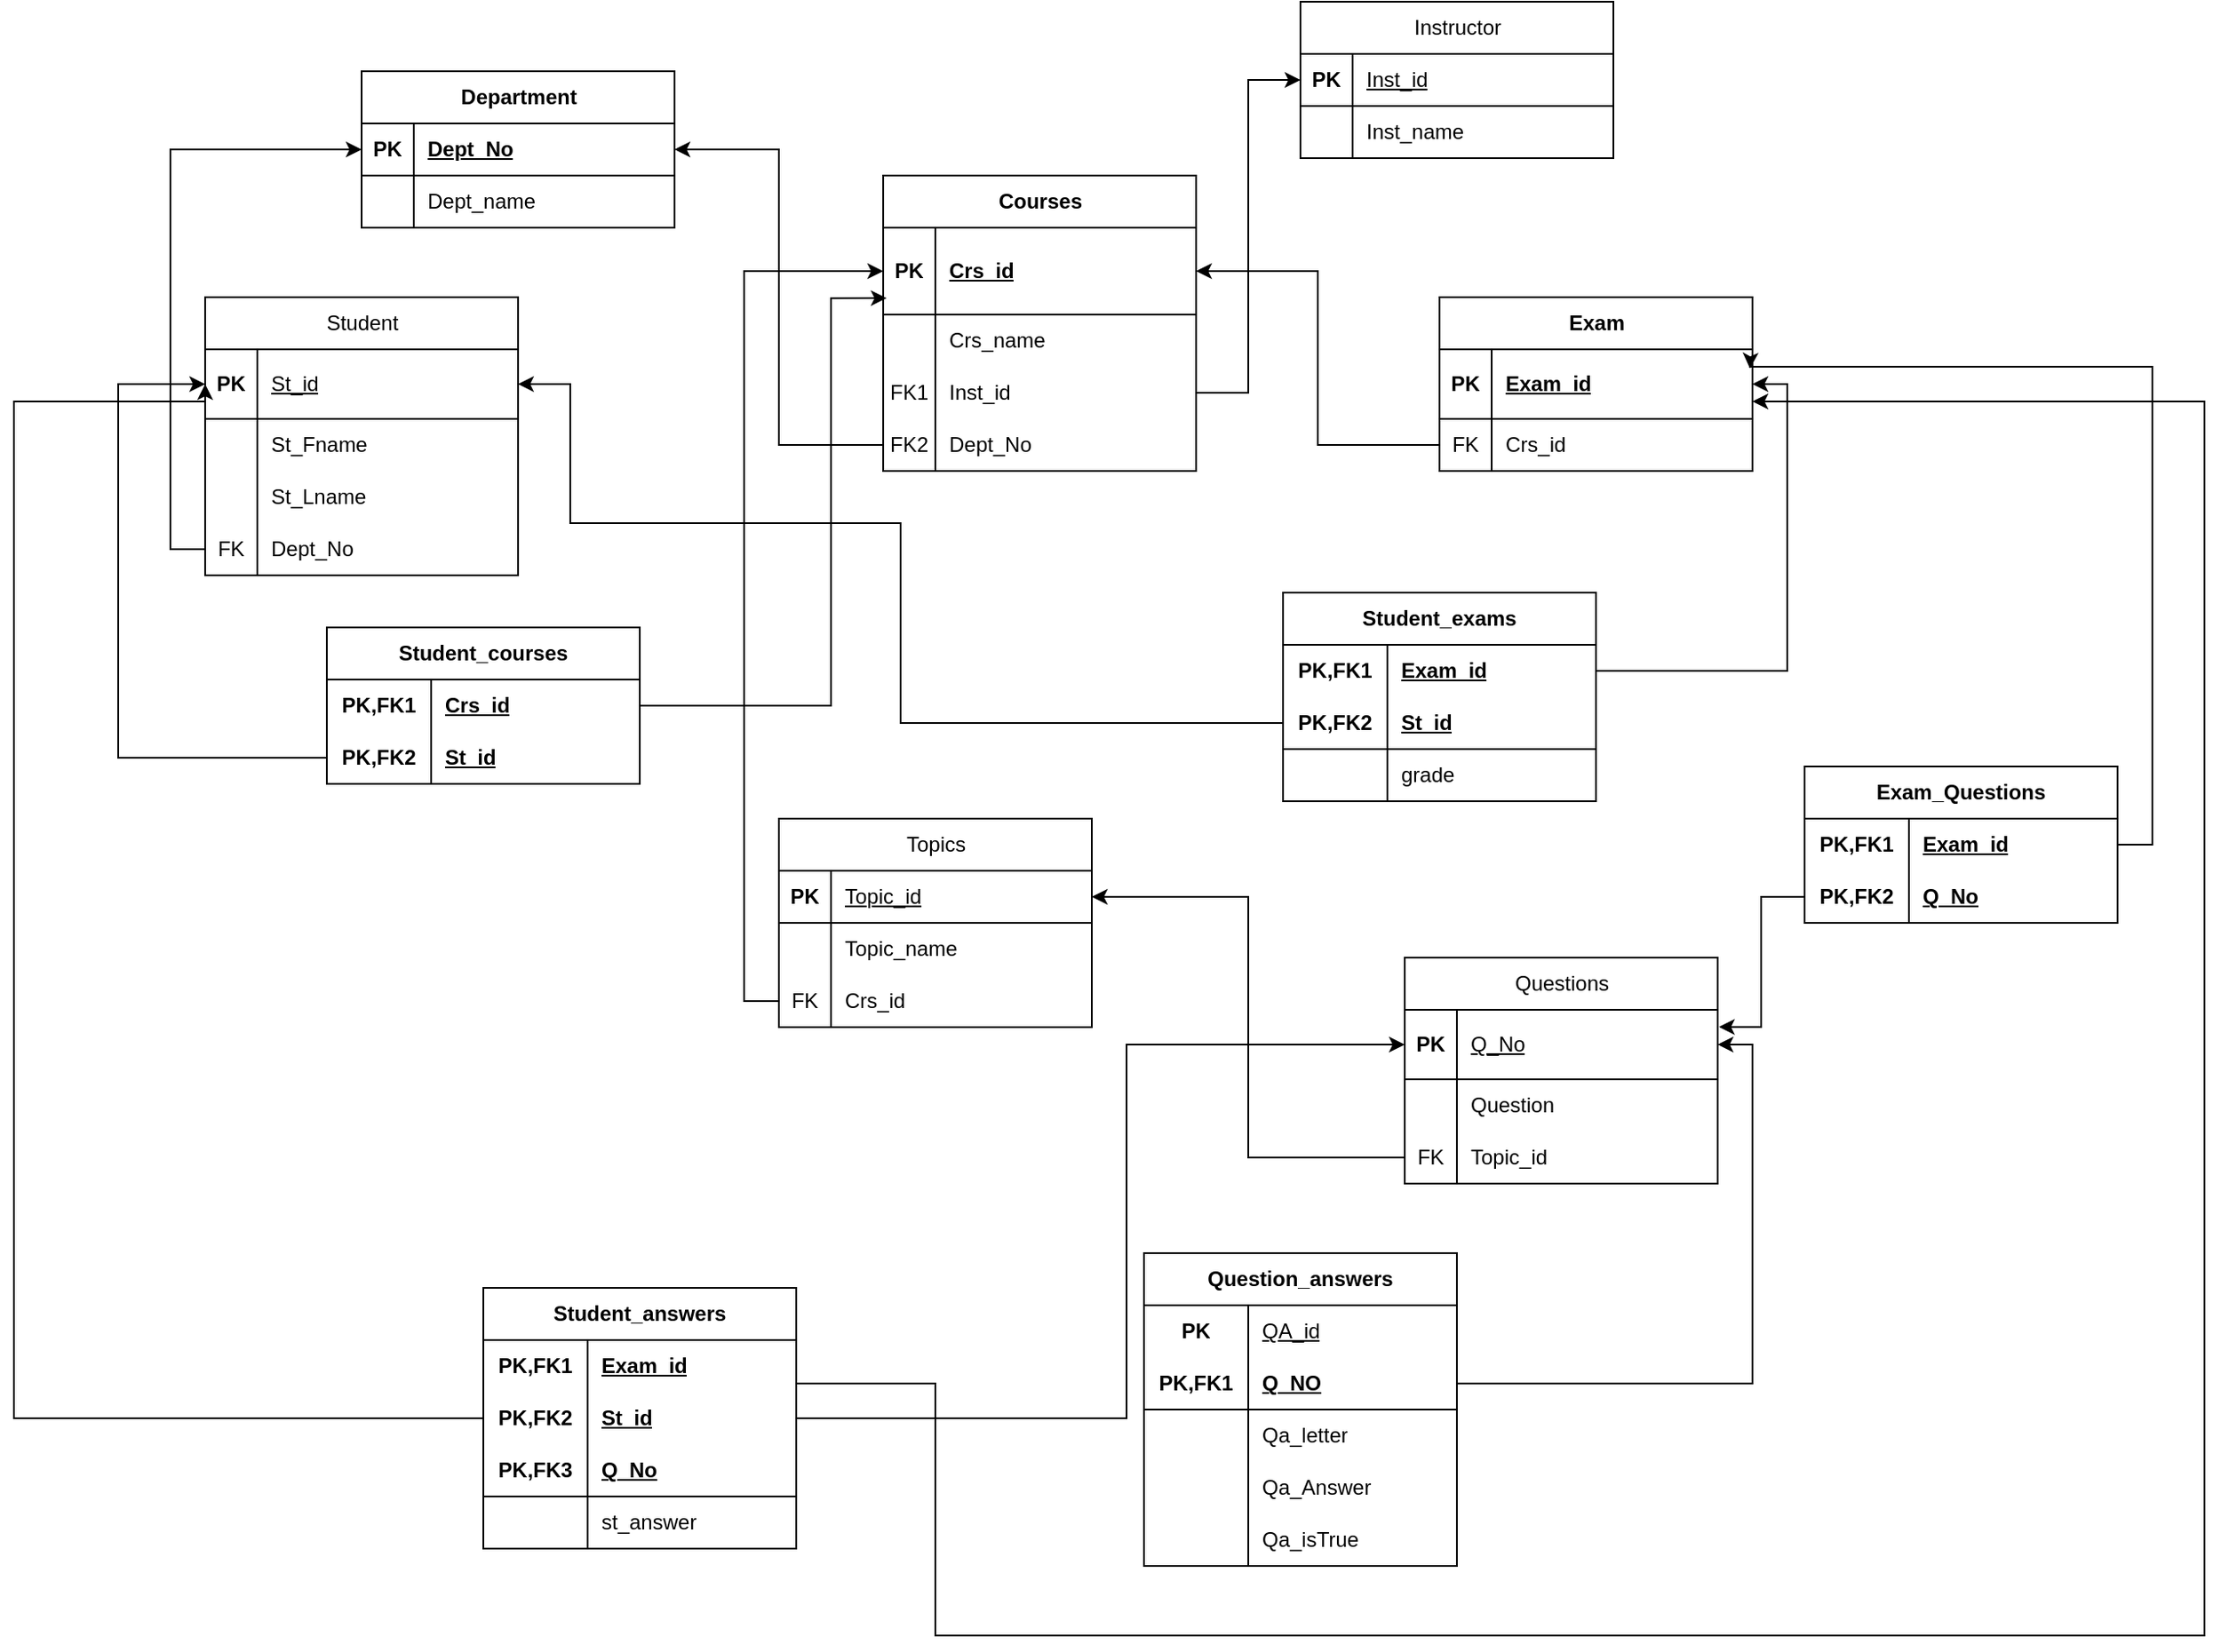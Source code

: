 <mxfile version="24.5.5" type="github">
  <diagram id="R2lEEEUBdFMjLlhIrx00" name="Page-1">
    <mxGraphModel dx="2240" dy="868" grid="1" gridSize="10" guides="1" tooltips="1" connect="1" arrows="1" fold="1" page="1" pageScale="1" pageWidth="850" pageHeight="1100" math="0" shadow="0" extFonts="Permanent Marker^https://fonts.googleapis.com/css?family=Permanent+Marker">
      <root>
        <mxCell id="0" />
        <mxCell id="1" parent="0" />
        <mxCell id="dErdmNr1qVto9UR7tT9c-14" value="&lt;span style=&quot;text-wrap: wrap;&quot;&gt;Courses&lt;/span&gt;" style="shape=table;startSize=30;container=1;collapsible=1;childLayout=tableLayout;fixedRows=1;rowLines=0;fontStyle=1;align=center;resizeLast=1;html=1;" parent="1" vertex="1">
          <mxGeometry x="320" y="100" width="180" height="170" as="geometry" />
        </mxCell>
        <mxCell id="dErdmNr1qVto9UR7tT9c-15" value="" style="shape=tableRow;horizontal=0;startSize=0;swimlaneHead=0;swimlaneBody=0;fillColor=none;collapsible=0;dropTarget=0;points=[[0,0.5],[1,0.5]];portConstraint=eastwest;top=0;left=0;right=0;bottom=1;" parent="dErdmNr1qVto9UR7tT9c-14" vertex="1">
          <mxGeometry y="30" width="180" height="50" as="geometry" />
        </mxCell>
        <mxCell id="dErdmNr1qVto9UR7tT9c-16" value="PK" style="shape=partialRectangle;connectable=0;fillColor=none;top=0;left=0;bottom=0;right=0;fontStyle=1;overflow=hidden;whiteSpace=wrap;html=1;" parent="dErdmNr1qVto9UR7tT9c-15" vertex="1">
          <mxGeometry width="30" height="50" as="geometry">
            <mxRectangle width="30" height="50" as="alternateBounds" />
          </mxGeometry>
        </mxCell>
        <mxCell id="dErdmNr1qVto9UR7tT9c-17" value="Crs_id" style="shape=partialRectangle;connectable=0;fillColor=none;top=0;left=0;bottom=0;right=0;align=left;spacingLeft=6;fontStyle=5;overflow=hidden;whiteSpace=wrap;html=1;" parent="dErdmNr1qVto9UR7tT9c-15" vertex="1">
          <mxGeometry x="30" width="150" height="50" as="geometry">
            <mxRectangle width="150" height="50" as="alternateBounds" />
          </mxGeometry>
        </mxCell>
        <mxCell id="dErdmNr1qVto9UR7tT9c-18" value="" style="shape=tableRow;horizontal=0;startSize=0;swimlaneHead=0;swimlaneBody=0;fillColor=none;collapsible=0;dropTarget=0;points=[[0,0.5],[1,0.5]];portConstraint=eastwest;top=0;left=0;right=0;bottom=0;" parent="dErdmNr1qVto9UR7tT9c-14" vertex="1">
          <mxGeometry y="80" width="180" height="30" as="geometry" />
        </mxCell>
        <mxCell id="dErdmNr1qVto9UR7tT9c-19" value="" style="shape=partialRectangle;connectable=0;fillColor=none;top=0;left=0;bottom=0;right=0;editable=1;overflow=hidden;whiteSpace=wrap;html=1;" parent="dErdmNr1qVto9UR7tT9c-18" vertex="1">
          <mxGeometry width="30" height="30" as="geometry">
            <mxRectangle width="30" height="30" as="alternateBounds" />
          </mxGeometry>
        </mxCell>
        <mxCell id="dErdmNr1qVto9UR7tT9c-20" value="Crs_name" style="shape=partialRectangle;connectable=0;fillColor=none;top=0;left=0;bottom=0;right=0;align=left;spacingLeft=6;overflow=hidden;whiteSpace=wrap;html=1;" parent="dErdmNr1qVto9UR7tT9c-18" vertex="1">
          <mxGeometry x="30" width="150" height="30" as="geometry">
            <mxRectangle width="150" height="30" as="alternateBounds" />
          </mxGeometry>
        </mxCell>
        <mxCell id="4pC2kZQuK_LHhJ-WgvH2-62" value="" style="shape=tableRow;horizontal=0;startSize=0;swimlaneHead=0;swimlaneBody=0;fillColor=none;collapsible=0;dropTarget=0;points=[[0,0.5],[1,0.5]];portConstraint=eastwest;top=0;left=0;right=0;bottom=0;" vertex="1" parent="dErdmNr1qVto9UR7tT9c-14">
          <mxGeometry y="110" width="180" height="30" as="geometry" />
        </mxCell>
        <mxCell id="4pC2kZQuK_LHhJ-WgvH2-63" value="FK1" style="shape=partialRectangle;connectable=0;fillColor=none;top=0;left=0;bottom=0;right=0;fontStyle=0;overflow=hidden;whiteSpace=wrap;html=1;" vertex="1" parent="4pC2kZQuK_LHhJ-WgvH2-62">
          <mxGeometry width="30" height="30" as="geometry">
            <mxRectangle width="30" height="30" as="alternateBounds" />
          </mxGeometry>
        </mxCell>
        <mxCell id="4pC2kZQuK_LHhJ-WgvH2-64" value="Inst_id" style="shape=partialRectangle;connectable=0;fillColor=none;top=0;left=0;bottom=0;right=0;align=left;spacingLeft=6;fontStyle=0;overflow=hidden;whiteSpace=wrap;html=1;" vertex="1" parent="4pC2kZQuK_LHhJ-WgvH2-62">
          <mxGeometry x="30" width="150" height="30" as="geometry">
            <mxRectangle width="150" height="30" as="alternateBounds" />
          </mxGeometry>
        </mxCell>
        <mxCell id="4pC2kZQuK_LHhJ-WgvH2-2" value="" style="shape=tableRow;horizontal=0;startSize=0;swimlaneHead=0;swimlaneBody=0;fillColor=none;collapsible=0;dropTarget=0;points=[[0,0.5],[1,0.5]];portConstraint=eastwest;top=0;left=0;right=0;bottom=0;" vertex="1" parent="dErdmNr1qVto9UR7tT9c-14">
          <mxGeometry y="140" width="180" height="30" as="geometry" />
        </mxCell>
        <mxCell id="4pC2kZQuK_LHhJ-WgvH2-3" value="FK2" style="shape=partialRectangle;connectable=0;fillColor=none;top=0;left=0;bottom=0;right=0;fontStyle=0;overflow=hidden;whiteSpace=wrap;html=1;" vertex="1" parent="4pC2kZQuK_LHhJ-WgvH2-2">
          <mxGeometry width="30" height="30" as="geometry">
            <mxRectangle width="30" height="30" as="alternateBounds" />
          </mxGeometry>
        </mxCell>
        <mxCell id="4pC2kZQuK_LHhJ-WgvH2-4" value="Dept_No" style="shape=partialRectangle;connectable=0;fillColor=none;top=0;left=0;bottom=0;right=0;align=left;spacingLeft=6;fontStyle=0;overflow=hidden;whiteSpace=wrap;html=1;" vertex="1" parent="4pC2kZQuK_LHhJ-WgvH2-2">
          <mxGeometry x="30" width="150" height="30" as="geometry">
            <mxRectangle width="150" height="30" as="alternateBounds" />
          </mxGeometry>
        </mxCell>
        <mxCell id="dErdmNr1qVto9UR7tT9c-27" value="Department" style="shape=table;startSize=30;container=1;collapsible=1;childLayout=tableLayout;fixedRows=1;rowLines=0;fontStyle=1;align=center;resizeLast=1;html=1;" parent="1" vertex="1">
          <mxGeometry x="20" y="40" width="180" height="90" as="geometry" />
        </mxCell>
        <mxCell id="dErdmNr1qVto9UR7tT9c-28" value="" style="shape=tableRow;horizontal=0;startSize=0;swimlaneHead=0;swimlaneBody=0;fillColor=none;collapsible=0;dropTarget=0;points=[[0,0.5],[1,0.5]];portConstraint=eastwest;top=0;left=0;right=0;bottom=1;" parent="dErdmNr1qVto9UR7tT9c-27" vertex="1">
          <mxGeometry y="30" width="180" height="30" as="geometry" />
        </mxCell>
        <mxCell id="dErdmNr1qVto9UR7tT9c-29" value="PK" style="shape=partialRectangle;connectable=0;fillColor=none;top=0;left=0;bottom=0;right=0;fontStyle=1;overflow=hidden;whiteSpace=wrap;html=1;" parent="dErdmNr1qVto9UR7tT9c-28" vertex="1">
          <mxGeometry width="30" height="30" as="geometry">
            <mxRectangle width="30" height="30" as="alternateBounds" />
          </mxGeometry>
        </mxCell>
        <mxCell id="dErdmNr1qVto9UR7tT9c-30" value="Dept_No" style="shape=partialRectangle;connectable=0;fillColor=none;top=0;left=0;bottom=0;right=0;align=left;spacingLeft=6;fontStyle=5;overflow=hidden;whiteSpace=wrap;html=1;" parent="dErdmNr1qVto9UR7tT9c-28" vertex="1">
          <mxGeometry x="30" width="150" height="30" as="geometry">
            <mxRectangle width="150" height="30" as="alternateBounds" />
          </mxGeometry>
        </mxCell>
        <mxCell id="dErdmNr1qVto9UR7tT9c-31" value="" style="shape=tableRow;horizontal=0;startSize=0;swimlaneHead=0;swimlaneBody=0;fillColor=none;collapsible=0;dropTarget=0;points=[[0,0.5],[1,0.5]];portConstraint=eastwest;top=0;left=0;right=0;bottom=0;" parent="dErdmNr1qVto9UR7tT9c-27" vertex="1">
          <mxGeometry y="60" width="180" height="30" as="geometry" />
        </mxCell>
        <mxCell id="dErdmNr1qVto9UR7tT9c-32" value="" style="shape=partialRectangle;connectable=0;fillColor=none;top=0;left=0;bottom=0;right=0;editable=1;overflow=hidden;whiteSpace=wrap;html=1;" parent="dErdmNr1qVto9UR7tT9c-31" vertex="1">
          <mxGeometry width="30" height="30" as="geometry">
            <mxRectangle width="30" height="30" as="alternateBounds" />
          </mxGeometry>
        </mxCell>
        <mxCell id="dErdmNr1qVto9UR7tT9c-33" value="Dept_name" style="shape=partialRectangle;connectable=0;fillColor=none;top=0;left=0;bottom=0;right=0;align=left;spacingLeft=6;overflow=hidden;whiteSpace=wrap;html=1;" parent="dErdmNr1qVto9UR7tT9c-31" vertex="1">
          <mxGeometry x="30" width="150" height="30" as="geometry">
            <mxRectangle width="150" height="30" as="alternateBounds" />
          </mxGeometry>
        </mxCell>
        <mxCell id="dErdmNr1qVto9UR7tT9c-40" value="&lt;span style=&quot;font-weight: 400; text-wrap: wrap;&quot;&gt;Instructor&lt;/span&gt;" style="shape=table;startSize=30;container=1;collapsible=1;childLayout=tableLayout;fixedRows=1;rowLines=0;fontStyle=1;align=center;resizeLast=1;html=1;" parent="1" vertex="1">
          <mxGeometry x="560" width="180" height="90" as="geometry" />
        </mxCell>
        <mxCell id="dErdmNr1qVto9UR7tT9c-41" value="" style="shape=tableRow;horizontal=0;startSize=0;swimlaneHead=0;swimlaneBody=0;fillColor=none;collapsible=0;dropTarget=0;points=[[0,0.5],[1,0.5]];portConstraint=eastwest;top=0;left=0;right=0;bottom=1;" parent="dErdmNr1qVto9UR7tT9c-40" vertex="1">
          <mxGeometry y="30" width="180" height="30" as="geometry" />
        </mxCell>
        <mxCell id="dErdmNr1qVto9UR7tT9c-42" value="PK" style="shape=partialRectangle;connectable=0;fillColor=none;top=0;left=0;bottom=0;right=0;fontStyle=1;overflow=hidden;whiteSpace=wrap;html=1;" parent="dErdmNr1qVto9UR7tT9c-41" vertex="1">
          <mxGeometry width="30" height="30" as="geometry">
            <mxRectangle width="30" height="30" as="alternateBounds" />
          </mxGeometry>
        </mxCell>
        <mxCell id="dErdmNr1qVto9UR7tT9c-43" value="&lt;span style=&quot;font-weight: 400; text-align: center;&quot;&gt;Inst_id&lt;/span&gt;" style="shape=partialRectangle;connectable=0;fillColor=none;top=0;left=0;bottom=0;right=0;align=left;spacingLeft=6;fontStyle=5;overflow=hidden;whiteSpace=wrap;html=1;" parent="dErdmNr1qVto9UR7tT9c-41" vertex="1">
          <mxGeometry x="30" width="150" height="30" as="geometry">
            <mxRectangle width="150" height="30" as="alternateBounds" />
          </mxGeometry>
        </mxCell>
        <mxCell id="dErdmNr1qVto9UR7tT9c-44" value="" style="shape=tableRow;horizontal=0;startSize=0;swimlaneHead=0;swimlaneBody=0;fillColor=none;collapsible=0;dropTarget=0;points=[[0,0.5],[1,0.5]];portConstraint=eastwest;top=0;left=0;right=0;bottom=0;" parent="dErdmNr1qVto9UR7tT9c-40" vertex="1">
          <mxGeometry y="60" width="180" height="30" as="geometry" />
        </mxCell>
        <mxCell id="dErdmNr1qVto9UR7tT9c-45" value="" style="shape=partialRectangle;connectable=0;fillColor=none;top=0;left=0;bottom=0;right=0;editable=1;overflow=hidden;whiteSpace=wrap;html=1;" parent="dErdmNr1qVto9UR7tT9c-44" vertex="1">
          <mxGeometry width="30" height="30" as="geometry">
            <mxRectangle width="30" height="30" as="alternateBounds" />
          </mxGeometry>
        </mxCell>
        <mxCell id="dErdmNr1qVto9UR7tT9c-46" value="&lt;span style=&quot;text-align: center;&quot;&gt;Inst_name&lt;/span&gt;" style="shape=partialRectangle;connectable=0;fillColor=none;top=0;left=0;bottom=0;right=0;align=left;spacingLeft=6;overflow=hidden;whiteSpace=wrap;html=1;" parent="dErdmNr1qVto9UR7tT9c-44" vertex="1">
          <mxGeometry x="30" width="150" height="30" as="geometry">
            <mxRectangle width="150" height="30" as="alternateBounds" />
          </mxGeometry>
        </mxCell>
        <mxCell id="dErdmNr1qVto9UR7tT9c-66" value="&lt;span style=&quot;font-weight: 400; text-wrap: wrap;&quot;&gt;Student&lt;/span&gt;" style="shape=table;startSize=30;container=1;collapsible=1;childLayout=tableLayout;fixedRows=1;rowLines=0;fontStyle=1;align=center;resizeLast=1;html=1;" parent="1" vertex="1">
          <mxGeometry x="-70" y="170" width="180" height="160" as="geometry" />
        </mxCell>
        <mxCell id="dErdmNr1qVto9UR7tT9c-67" value="" style="shape=tableRow;horizontal=0;startSize=0;swimlaneHead=0;swimlaneBody=0;fillColor=none;collapsible=0;dropTarget=0;points=[[0,0.5],[1,0.5]];portConstraint=eastwest;top=0;left=0;right=0;bottom=1;" parent="dErdmNr1qVto9UR7tT9c-66" vertex="1">
          <mxGeometry y="30" width="180" height="40" as="geometry" />
        </mxCell>
        <mxCell id="dErdmNr1qVto9UR7tT9c-68" value="PK" style="shape=partialRectangle;connectable=0;fillColor=none;top=0;left=0;bottom=0;right=0;fontStyle=1;overflow=hidden;whiteSpace=wrap;html=1;" parent="dErdmNr1qVto9UR7tT9c-67" vertex="1">
          <mxGeometry width="30" height="40" as="geometry">
            <mxRectangle width="30" height="40" as="alternateBounds" />
          </mxGeometry>
        </mxCell>
        <mxCell id="dErdmNr1qVto9UR7tT9c-69" value="&lt;span style=&quot;font-weight: 400; text-align: center;&quot;&gt;St_id&lt;/span&gt;" style="shape=partialRectangle;connectable=0;fillColor=none;top=0;left=0;bottom=0;right=0;align=left;spacingLeft=6;fontStyle=5;overflow=hidden;whiteSpace=wrap;html=1;" parent="dErdmNr1qVto9UR7tT9c-67" vertex="1">
          <mxGeometry x="30" width="150" height="40" as="geometry">
            <mxRectangle width="150" height="40" as="alternateBounds" />
          </mxGeometry>
        </mxCell>
        <mxCell id="dErdmNr1qVto9UR7tT9c-70" value="" style="shape=tableRow;horizontal=0;startSize=0;swimlaneHead=0;swimlaneBody=0;fillColor=none;collapsible=0;dropTarget=0;points=[[0,0.5],[1,0.5]];portConstraint=eastwest;top=0;left=0;right=0;bottom=0;" parent="dErdmNr1qVto9UR7tT9c-66" vertex="1">
          <mxGeometry y="70" width="180" height="30" as="geometry" />
        </mxCell>
        <mxCell id="dErdmNr1qVto9UR7tT9c-71" value="" style="shape=partialRectangle;connectable=0;fillColor=none;top=0;left=0;bottom=0;right=0;editable=1;overflow=hidden;whiteSpace=wrap;html=1;" parent="dErdmNr1qVto9UR7tT9c-70" vertex="1">
          <mxGeometry width="30" height="30" as="geometry">
            <mxRectangle width="30" height="30" as="alternateBounds" />
          </mxGeometry>
        </mxCell>
        <mxCell id="dErdmNr1qVto9UR7tT9c-72" value="&lt;span style=&quot;text-align: center;&quot;&gt;St_Fname&lt;/span&gt;" style="shape=partialRectangle;connectable=0;fillColor=none;top=0;left=0;bottom=0;right=0;align=left;spacingLeft=6;overflow=hidden;whiteSpace=wrap;html=1;" parent="dErdmNr1qVto9UR7tT9c-70" vertex="1">
          <mxGeometry x="30" width="150" height="30" as="geometry">
            <mxRectangle width="150" height="30" as="alternateBounds" />
          </mxGeometry>
        </mxCell>
        <mxCell id="dErdmNr1qVto9UR7tT9c-73" value="" style="shape=tableRow;horizontal=0;startSize=0;swimlaneHead=0;swimlaneBody=0;fillColor=none;collapsible=0;dropTarget=0;points=[[0,0.5],[1,0.5]];portConstraint=eastwest;top=0;left=0;right=0;bottom=0;" parent="dErdmNr1qVto9UR7tT9c-66" vertex="1">
          <mxGeometry y="100" width="180" height="30" as="geometry" />
        </mxCell>
        <mxCell id="dErdmNr1qVto9UR7tT9c-74" value="" style="shape=partialRectangle;connectable=0;fillColor=none;top=0;left=0;bottom=0;right=0;editable=1;overflow=hidden;whiteSpace=wrap;html=1;" parent="dErdmNr1qVto9UR7tT9c-73" vertex="1">
          <mxGeometry width="30" height="30" as="geometry">
            <mxRectangle width="30" height="30" as="alternateBounds" />
          </mxGeometry>
        </mxCell>
        <mxCell id="dErdmNr1qVto9UR7tT9c-75" value="&lt;span style=&quot;text-align: center;&quot;&gt;St_Lname&lt;/span&gt;" style="shape=partialRectangle;connectable=0;fillColor=none;top=0;left=0;bottom=0;right=0;align=left;spacingLeft=6;overflow=hidden;whiteSpace=wrap;html=1;" parent="dErdmNr1qVto9UR7tT9c-73" vertex="1">
          <mxGeometry x="30" width="150" height="30" as="geometry">
            <mxRectangle width="150" height="30" as="alternateBounds" />
          </mxGeometry>
        </mxCell>
        <mxCell id="4pC2kZQuK_LHhJ-WgvH2-39" value="" style="shape=tableRow;horizontal=0;startSize=0;swimlaneHead=0;swimlaneBody=0;fillColor=none;collapsible=0;dropTarget=0;points=[[0,0.5],[1,0.5]];portConstraint=eastwest;top=0;left=0;right=0;bottom=0;" vertex="1" parent="dErdmNr1qVto9UR7tT9c-66">
          <mxGeometry y="130" width="180" height="30" as="geometry" />
        </mxCell>
        <mxCell id="4pC2kZQuK_LHhJ-WgvH2-40" value="FK" style="shape=partialRectangle;connectable=0;fillColor=none;top=0;left=0;bottom=0;right=0;fontStyle=0;overflow=hidden;whiteSpace=wrap;html=1;" vertex="1" parent="4pC2kZQuK_LHhJ-WgvH2-39">
          <mxGeometry width="30" height="30" as="geometry">
            <mxRectangle width="30" height="30" as="alternateBounds" />
          </mxGeometry>
        </mxCell>
        <mxCell id="4pC2kZQuK_LHhJ-WgvH2-41" value="Dept_No" style="shape=partialRectangle;connectable=0;fillColor=none;top=0;left=0;bottom=0;right=0;align=left;spacingLeft=6;fontStyle=0;overflow=hidden;whiteSpace=wrap;html=1;" vertex="1" parent="4pC2kZQuK_LHhJ-WgvH2-39">
          <mxGeometry x="30" width="150" height="30" as="geometry">
            <mxRectangle width="150" height="30" as="alternateBounds" />
          </mxGeometry>
        </mxCell>
        <mxCell id="dErdmNr1qVto9UR7tT9c-79" value="&lt;span style=&quot;font-weight: 400; text-wrap: wrap;&quot;&gt;Topics&lt;/span&gt;" style="shape=table;startSize=30;container=1;collapsible=1;childLayout=tableLayout;fixedRows=1;rowLines=0;fontStyle=1;align=center;resizeLast=1;html=1;" parent="1" vertex="1">
          <mxGeometry x="260" y="470" width="180" height="120" as="geometry" />
        </mxCell>
        <mxCell id="dErdmNr1qVto9UR7tT9c-80" value="" style="shape=tableRow;horizontal=0;startSize=0;swimlaneHead=0;swimlaneBody=0;fillColor=none;collapsible=0;dropTarget=0;points=[[0,0.5],[1,0.5]];portConstraint=eastwest;top=0;left=0;right=0;bottom=1;" parent="dErdmNr1qVto9UR7tT9c-79" vertex="1">
          <mxGeometry y="30" width="180" height="30" as="geometry" />
        </mxCell>
        <mxCell id="dErdmNr1qVto9UR7tT9c-81" value="PK" style="shape=partialRectangle;connectable=0;fillColor=none;top=0;left=0;bottom=0;right=0;fontStyle=1;overflow=hidden;whiteSpace=wrap;html=1;" parent="dErdmNr1qVto9UR7tT9c-80" vertex="1">
          <mxGeometry width="30" height="30" as="geometry">
            <mxRectangle width="30" height="30" as="alternateBounds" />
          </mxGeometry>
        </mxCell>
        <mxCell id="dErdmNr1qVto9UR7tT9c-82" value="&lt;span style=&quot;font-weight: 400; text-align: center;&quot;&gt;Topic_id&lt;/span&gt;" style="shape=partialRectangle;connectable=0;fillColor=none;top=0;left=0;bottom=0;right=0;align=left;spacingLeft=6;fontStyle=5;overflow=hidden;whiteSpace=wrap;html=1;" parent="dErdmNr1qVto9UR7tT9c-80" vertex="1">
          <mxGeometry x="30" width="150" height="30" as="geometry">
            <mxRectangle width="150" height="30" as="alternateBounds" />
          </mxGeometry>
        </mxCell>
        <mxCell id="dErdmNr1qVto9UR7tT9c-83" value="" style="shape=tableRow;horizontal=0;startSize=0;swimlaneHead=0;swimlaneBody=0;fillColor=none;collapsible=0;dropTarget=0;points=[[0,0.5],[1,0.5]];portConstraint=eastwest;top=0;left=0;right=0;bottom=0;" parent="dErdmNr1qVto9UR7tT9c-79" vertex="1">
          <mxGeometry y="60" width="180" height="30" as="geometry" />
        </mxCell>
        <mxCell id="dErdmNr1qVto9UR7tT9c-84" value="" style="shape=partialRectangle;connectable=0;fillColor=none;top=0;left=0;bottom=0;right=0;editable=1;overflow=hidden;whiteSpace=wrap;html=1;" parent="dErdmNr1qVto9UR7tT9c-83" vertex="1">
          <mxGeometry width="30" height="30" as="geometry">
            <mxRectangle width="30" height="30" as="alternateBounds" />
          </mxGeometry>
        </mxCell>
        <mxCell id="dErdmNr1qVto9UR7tT9c-85" value="&lt;span style=&quot;text-align: center;&quot;&gt;Topic_name&lt;/span&gt;" style="shape=partialRectangle;connectable=0;fillColor=none;top=0;left=0;bottom=0;right=0;align=left;spacingLeft=6;overflow=hidden;whiteSpace=wrap;html=1;" parent="dErdmNr1qVto9UR7tT9c-83" vertex="1">
          <mxGeometry x="30" width="150" height="30" as="geometry">
            <mxRectangle width="150" height="30" as="alternateBounds" />
          </mxGeometry>
        </mxCell>
        <mxCell id="4pC2kZQuK_LHhJ-WgvH2-7" value="" style="shape=tableRow;horizontal=0;startSize=0;swimlaneHead=0;swimlaneBody=0;fillColor=none;collapsible=0;dropTarget=0;points=[[0,0.5],[1,0.5]];portConstraint=eastwest;top=0;left=0;right=0;bottom=0;" vertex="1" parent="dErdmNr1qVto9UR7tT9c-79">
          <mxGeometry y="90" width="180" height="30" as="geometry" />
        </mxCell>
        <mxCell id="4pC2kZQuK_LHhJ-WgvH2-8" value="FK" style="shape=partialRectangle;connectable=0;fillColor=none;top=0;left=0;bottom=0;right=0;fontStyle=0;overflow=hidden;whiteSpace=wrap;html=1;" vertex="1" parent="4pC2kZQuK_LHhJ-WgvH2-7">
          <mxGeometry width="30" height="30" as="geometry">
            <mxRectangle width="30" height="30" as="alternateBounds" />
          </mxGeometry>
        </mxCell>
        <mxCell id="4pC2kZQuK_LHhJ-WgvH2-9" value="Crs_id" style="shape=partialRectangle;connectable=0;fillColor=none;top=0;left=0;bottom=0;right=0;align=left;spacingLeft=6;fontStyle=0;overflow=hidden;whiteSpace=wrap;html=1;" vertex="1" parent="4pC2kZQuK_LHhJ-WgvH2-7">
          <mxGeometry x="30" width="150" height="30" as="geometry">
            <mxRectangle width="150" height="30" as="alternateBounds" />
          </mxGeometry>
        </mxCell>
        <mxCell id="dErdmNr1qVto9UR7tT9c-92" value="&lt;span style=&quot;font-weight: 400; text-wrap: wrap;&quot;&gt;Questions&lt;/span&gt;" style="shape=table;startSize=30;container=1;collapsible=1;childLayout=tableLayout;fixedRows=1;rowLines=0;fontStyle=1;align=center;resizeLast=1;html=1;" parent="1" vertex="1">
          <mxGeometry x="620" y="550" width="180" height="130.0" as="geometry" />
        </mxCell>
        <mxCell id="dErdmNr1qVto9UR7tT9c-93" value="" style="shape=tableRow;horizontal=0;startSize=0;swimlaneHead=0;swimlaneBody=0;fillColor=none;collapsible=0;dropTarget=0;points=[[0,0.5],[1,0.5]];portConstraint=eastwest;top=0;left=0;right=0;bottom=1;" parent="dErdmNr1qVto9UR7tT9c-92" vertex="1">
          <mxGeometry y="30" width="180" height="40" as="geometry" />
        </mxCell>
        <mxCell id="dErdmNr1qVto9UR7tT9c-94" value="PK" style="shape=partialRectangle;connectable=0;fillColor=none;top=0;left=0;bottom=0;right=0;fontStyle=1;overflow=hidden;whiteSpace=wrap;html=1;" parent="dErdmNr1qVto9UR7tT9c-93" vertex="1">
          <mxGeometry width="30" height="40" as="geometry">
            <mxRectangle width="30" height="40" as="alternateBounds" />
          </mxGeometry>
        </mxCell>
        <mxCell id="dErdmNr1qVto9UR7tT9c-95" value="&lt;span style=&quot;font-weight: 400; text-align: center;&quot;&gt;Q_No&lt;/span&gt;" style="shape=partialRectangle;connectable=0;fillColor=none;top=0;left=0;bottom=0;right=0;align=left;spacingLeft=6;fontStyle=5;overflow=hidden;whiteSpace=wrap;html=1;" parent="dErdmNr1qVto9UR7tT9c-93" vertex="1">
          <mxGeometry x="30" width="150" height="40" as="geometry">
            <mxRectangle width="150" height="40" as="alternateBounds" />
          </mxGeometry>
        </mxCell>
        <mxCell id="dErdmNr1qVto9UR7tT9c-96" value="" style="shape=tableRow;horizontal=0;startSize=0;swimlaneHead=0;swimlaneBody=0;fillColor=none;collapsible=0;dropTarget=0;points=[[0,0.5],[1,0.5]];portConstraint=eastwest;top=0;left=0;right=0;bottom=0;" parent="dErdmNr1qVto9UR7tT9c-92" vertex="1">
          <mxGeometry y="70" width="180" height="30" as="geometry" />
        </mxCell>
        <mxCell id="dErdmNr1qVto9UR7tT9c-97" value="" style="shape=partialRectangle;connectable=0;fillColor=none;top=0;left=0;bottom=0;right=0;editable=1;overflow=hidden;whiteSpace=wrap;html=1;" parent="dErdmNr1qVto9UR7tT9c-96" vertex="1">
          <mxGeometry width="30" height="30" as="geometry">
            <mxRectangle width="30" height="30" as="alternateBounds" />
          </mxGeometry>
        </mxCell>
        <mxCell id="dErdmNr1qVto9UR7tT9c-98" value="&lt;span style=&quot;text-align: center;&quot;&gt;Question&lt;/span&gt;" style="shape=partialRectangle;connectable=0;fillColor=none;top=0;left=0;bottom=0;right=0;align=left;spacingLeft=6;overflow=hidden;whiteSpace=wrap;html=1;" parent="dErdmNr1qVto9UR7tT9c-96" vertex="1">
          <mxGeometry x="30" width="150" height="30" as="geometry">
            <mxRectangle width="150" height="30" as="alternateBounds" />
          </mxGeometry>
        </mxCell>
        <mxCell id="4pC2kZQuK_LHhJ-WgvH2-17" value="" style="shape=tableRow;horizontal=0;startSize=0;swimlaneHead=0;swimlaneBody=0;fillColor=none;collapsible=0;dropTarget=0;points=[[0,0.5],[1,0.5]];portConstraint=eastwest;top=0;left=0;right=0;bottom=0;" vertex="1" parent="dErdmNr1qVto9UR7tT9c-92">
          <mxGeometry y="100" width="180" height="30" as="geometry" />
        </mxCell>
        <mxCell id="4pC2kZQuK_LHhJ-WgvH2-18" value="FK" style="shape=partialRectangle;connectable=0;fillColor=none;top=0;left=0;bottom=0;right=0;fontStyle=0;overflow=hidden;whiteSpace=wrap;html=1;" vertex="1" parent="4pC2kZQuK_LHhJ-WgvH2-17">
          <mxGeometry width="30" height="30" as="geometry">
            <mxRectangle width="30" height="30" as="alternateBounds" />
          </mxGeometry>
        </mxCell>
        <mxCell id="4pC2kZQuK_LHhJ-WgvH2-19" value="Topic_id" style="shape=partialRectangle;connectable=0;fillColor=none;top=0;left=0;bottom=0;right=0;align=left;spacingLeft=6;fontStyle=0;overflow=hidden;whiteSpace=wrap;html=1;" vertex="1" parent="4pC2kZQuK_LHhJ-WgvH2-17">
          <mxGeometry x="30" width="150" height="30" as="geometry">
            <mxRectangle width="150" height="30" as="alternateBounds" />
          </mxGeometry>
        </mxCell>
        <mxCell id="4pC2kZQuK_LHhJ-WgvH2-5" style="edgeStyle=orthogonalEdgeStyle;rounded=0;orthogonalLoop=1;jettySize=auto;html=1;exitX=0;exitY=0.5;exitDx=0;exitDy=0;entryX=1;entryY=0.5;entryDx=0;entryDy=0;" edge="1" parent="1" source="4pC2kZQuK_LHhJ-WgvH2-2" target="dErdmNr1qVto9UR7tT9c-28">
          <mxGeometry relative="1" as="geometry" />
        </mxCell>
        <mxCell id="4pC2kZQuK_LHhJ-WgvH2-21" value="Question_answers" style="shape=table;startSize=30;container=1;collapsible=1;childLayout=tableLayout;fixedRows=1;rowLines=0;fontStyle=1;align=center;resizeLast=1;html=1;whiteSpace=wrap;" vertex="1" parent="1">
          <mxGeometry x="470" y="720" width="180" height="180" as="geometry" />
        </mxCell>
        <mxCell id="4pC2kZQuK_LHhJ-WgvH2-22" value="" style="shape=tableRow;horizontal=0;startSize=0;swimlaneHead=0;swimlaneBody=0;fillColor=none;collapsible=0;dropTarget=0;points=[[0,0.5],[1,0.5]];portConstraint=eastwest;top=0;left=0;right=0;bottom=0;html=1;" vertex="1" parent="4pC2kZQuK_LHhJ-WgvH2-21">
          <mxGeometry y="30" width="180" height="30" as="geometry" />
        </mxCell>
        <mxCell id="4pC2kZQuK_LHhJ-WgvH2-23" value="PK" style="shape=partialRectangle;connectable=0;fillColor=none;top=0;left=0;bottom=0;right=0;fontStyle=1;overflow=hidden;html=1;whiteSpace=wrap;" vertex="1" parent="4pC2kZQuK_LHhJ-WgvH2-22">
          <mxGeometry width="60" height="30" as="geometry">
            <mxRectangle width="60" height="30" as="alternateBounds" />
          </mxGeometry>
        </mxCell>
        <mxCell id="4pC2kZQuK_LHhJ-WgvH2-24" value="&lt;span style=&quot;font-weight: 400; text-align: center;&quot;&gt;QA_id&lt;/span&gt;" style="shape=partialRectangle;connectable=0;fillColor=none;top=0;left=0;bottom=0;right=0;align=left;spacingLeft=6;fontStyle=5;overflow=hidden;html=1;whiteSpace=wrap;" vertex="1" parent="4pC2kZQuK_LHhJ-WgvH2-22">
          <mxGeometry x="60" width="120" height="30" as="geometry">
            <mxRectangle width="120" height="30" as="alternateBounds" />
          </mxGeometry>
        </mxCell>
        <mxCell id="4pC2kZQuK_LHhJ-WgvH2-25" value="" style="shape=tableRow;horizontal=0;startSize=0;swimlaneHead=0;swimlaneBody=0;fillColor=none;collapsible=0;dropTarget=0;points=[[0,0.5],[1,0.5]];portConstraint=eastwest;top=0;left=0;right=0;bottom=1;html=1;" vertex="1" parent="4pC2kZQuK_LHhJ-WgvH2-21">
          <mxGeometry y="60" width="180" height="30" as="geometry" />
        </mxCell>
        <mxCell id="4pC2kZQuK_LHhJ-WgvH2-26" value="PK,FK1" style="shape=partialRectangle;connectable=0;fillColor=none;top=0;left=0;bottom=0;right=0;fontStyle=1;overflow=hidden;html=1;whiteSpace=wrap;" vertex="1" parent="4pC2kZQuK_LHhJ-WgvH2-25">
          <mxGeometry width="60" height="30" as="geometry">
            <mxRectangle width="60" height="30" as="alternateBounds" />
          </mxGeometry>
        </mxCell>
        <mxCell id="4pC2kZQuK_LHhJ-WgvH2-27" value="Q_NO" style="shape=partialRectangle;connectable=0;fillColor=none;top=0;left=0;bottom=0;right=0;align=left;spacingLeft=6;fontStyle=5;overflow=hidden;html=1;whiteSpace=wrap;" vertex="1" parent="4pC2kZQuK_LHhJ-WgvH2-25">
          <mxGeometry x="60" width="120" height="30" as="geometry">
            <mxRectangle width="120" height="30" as="alternateBounds" />
          </mxGeometry>
        </mxCell>
        <mxCell id="4pC2kZQuK_LHhJ-WgvH2-28" value="" style="shape=tableRow;horizontal=0;startSize=0;swimlaneHead=0;swimlaneBody=0;fillColor=none;collapsible=0;dropTarget=0;points=[[0,0.5],[1,0.5]];portConstraint=eastwest;top=0;left=0;right=0;bottom=0;html=1;" vertex="1" parent="4pC2kZQuK_LHhJ-WgvH2-21">
          <mxGeometry y="90" width="180" height="30" as="geometry" />
        </mxCell>
        <mxCell id="4pC2kZQuK_LHhJ-WgvH2-29" value="" style="shape=partialRectangle;connectable=0;fillColor=none;top=0;left=0;bottom=0;right=0;editable=1;overflow=hidden;html=1;whiteSpace=wrap;" vertex="1" parent="4pC2kZQuK_LHhJ-WgvH2-28">
          <mxGeometry width="60" height="30" as="geometry">
            <mxRectangle width="60" height="30" as="alternateBounds" />
          </mxGeometry>
        </mxCell>
        <mxCell id="4pC2kZQuK_LHhJ-WgvH2-30" value="&lt;span style=&quot;text-align: center;&quot;&gt;Qa_letter&lt;/span&gt;" style="shape=partialRectangle;connectable=0;fillColor=none;top=0;left=0;bottom=0;right=0;align=left;spacingLeft=6;overflow=hidden;html=1;whiteSpace=wrap;" vertex="1" parent="4pC2kZQuK_LHhJ-WgvH2-28">
          <mxGeometry x="60" width="120" height="30" as="geometry">
            <mxRectangle width="120" height="30" as="alternateBounds" />
          </mxGeometry>
        </mxCell>
        <mxCell id="4pC2kZQuK_LHhJ-WgvH2-34" value="" style="shape=tableRow;horizontal=0;startSize=0;swimlaneHead=0;swimlaneBody=0;fillColor=none;collapsible=0;dropTarget=0;points=[[0,0.5],[1,0.5]];portConstraint=eastwest;top=0;left=0;right=0;bottom=0;html=1;" vertex="1" parent="4pC2kZQuK_LHhJ-WgvH2-21">
          <mxGeometry y="120" width="180" height="30" as="geometry" />
        </mxCell>
        <mxCell id="4pC2kZQuK_LHhJ-WgvH2-35" value="" style="shape=partialRectangle;connectable=0;fillColor=none;top=0;left=0;bottom=0;right=0;editable=1;overflow=hidden;html=1;whiteSpace=wrap;" vertex="1" parent="4pC2kZQuK_LHhJ-WgvH2-34">
          <mxGeometry width="60" height="30" as="geometry">
            <mxRectangle width="60" height="30" as="alternateBounds" />
          </mxGeometry>
        </mxCell>
        <mxCell id="4pC2kZQuK_LHhJ-WgvH2-36" value="&lt;span style=&quot;text-align: center;&quot;&gt;Qa_Answer&lt;/span&gt;" style="shape=partialRectangle;connectable=0;fillColor=none;top=0;left=0;bottom=0;right=0;align=left;spacingLeft=6;overflow=hidden;html=1;whiteSpace=wrap;" vertex="1" parent="4pC2kZQuK_LHhJ-WgvH2-34">
          <mxGeometry x="60" width="120" height="30" as="geometry">
            <mxRectangle width="120" height="30" as="alternateBounds" />
          </mxGeometry>
        </mxCell>
        <mxCell id="4pC2kZQuK_LHhJ-WgvH2-31" value="" style="shape=tableRow;horizontal=0;startSize=0;swimlaneHead=0;swimlaneBody=0;fillColor=none;collapsible=0;dropTarget=0;points=[[0,0.5],[1,0.5]];portConstraint=eastwest;top=0;left=0;right=0;bottom=0;html=1;" vertex="1" parent="4pC2kZQuK_LHhJ-WgvH2-21">
          <mxGeometry y="150" width="180" height="30" as="geometry" />
        </mxCell>
        <mxCell id="4pC2kZQuK_LHhJ-WgvH2-32" value="" style="shape=partialRectangle;connectable=0;fillColor=none;top=0;left=0;bottom=0;right=0;editable=1;overflow=hidden;html=1;whiteSpace=wrap;" vertex="1" parent="4pC2kZQuK_LHhJ-WgvH2-31">
          <mxGeometry width="60" height="30" as="geometry">
            <mxRectangle width="60" height="30" as="alternateBounds" />
          </mxGeometry>
        </mxCell>
        <mxCell id="4pC2kZQuK_LHhJ-WgvH2-33" value="&lt;span style=&quot;text-align: center;&quot;&gt;Qa_isTrue&lt;/span&gt;" style="shape=partialRectangle;connectable=0;fillColor=none;top=0;left=0;bottom=0;right=0;align=left;spacingLeft=6;overflow=hidden;html=1;whiteSpace=wrap;" vertex="1" parent="4pC2kZQuK_LHhJ-WgvH2-31">
          <mxGeometry x="60" width="120" height="30" as="geometry">
            <mxRectangle width="120" height="30" as="alternateBounds" />
          </mxGeometry>
        </mxCell>
        <mxCell id="4pC2kZQuK_LHhJ-WgvH2-37" style="edgeStyle=orthogonalEdgeStyle;rounded=0;orthogonalLoop=1;jettySize=auto;html=1;entryX=1;entryY=0.5;entryDx=0;entryDy=0;" edge="1" parent="1" source="4pC2kZQuK_LHhJ-WgvH2-25" target="dErdmNr1qVto9UR7tT9c-93">
          <mxGeometry relative="1" as="geometry" />
        </mxCell>
        <mxCell id="4pC2kZQuK_LHhJ-WgvH2-44" style="edgeStyle=orthogonalEdgeStyle;rounded=0;orthogonalLoop=1;jettySize=auto;html=1;entryX=1;entryY=0.5;entryDx=0;entryDy=0;" edge="1" parent="1" source="4pC2kZQuK_LHhJ-WgvH2-17" target="dErdmNr1qVto9UR7tT9c-80">
          <mxGeometry relative="1" as="geometry" />
        </mxCell>
        <mxCell id="4pC2kZQuK_LHhJ-WgvH2-45" style="edgeStyle=orthogonalEdgeStyle;rounded=0;orthogonalLoop=1;jettySize=auto;html=1;exitX=0;exitY=0.5;exitDx=0;exitDy=0;entryX=0;entryY=0.5;entryDx=0;entryDy=0;" edge="1" parent="1" source="4pC2kZQuK_LHhJ-WgvH2-7" target="dErdmNr1qVto9UR7tT9c-15">
          <mxGeometry relative="1" as="geometry" />
        </mxCell>
        <mxCell id="4pC2kZQuK_LHhJ-WgvH2-47" style="edgeStyle=orthogonalEdgeStyle;rounded=0;orthogonalLoop=1;jettySize=auto;html=1;entryX=0;entryY=0.5;entryDx=0;entryDy=0;exitX=0;exitY=0.5;exitDx=0;exitDy=0;" edge="1" parent="1" source="4pC2kZQuK_LHhJ-WgvH2-39" target="dErdmNr1qVto9UR7tT9c-28">
          <mxGeometry relative="1" as="geometry" />
        </mxCell>
        <mxCell id="4pC2kZQuK_LHhJ-WgvH2-65" style="edgeStyle=orthogonalEdgeStyle;rounded=0;orthogonalLoop=1;jettySize=auto;html=1;entryX=0;entryY=0.5;entryDx=0;entryDy=0;" edge="1" parent="1" source="4pC2kZQuK_LHhJ-WgvH2-62" target="dErdmNr1qVto9UR7tT9c-41">
          <mxGeometry relative="1" as="geometry" />
        </mxCell>
        <mxCell id="4pC2kZQuK_LHhJ-WgvH2-67" value="Student_courses" style="shape=table;startSize=30;container=1;collapsible=1;childLayout=tableLayout;fixedRows=1;rowLines=0;fontStyle=1;align=center;resizeLast=1;html=1;whiteSpace=wrap;" vertex="1" parent="1">
          <mxGeometry y="360" width="180" height="90" as="geometry" />
        </mxCell>
        <mxCell id="4pC2kZQuK_LHhJ-WgvH2-68" value="" style="shape=tableRow;horizontal=0;startSize=0;swimlaneHead=0;swimlaneBody=0;fillColor=none;collapsible=0;dropTarget=0;points=[[0,0.5],[1,0.5]];portConstraint=eastwest;top=0;left=0;right=0;bottom=0;html=1;" vertex="1" parent="4pC2kZQuK_LHhJ-WgvH2-67">
          <mxGeometry y="30" width="180" height="30" as="geometry" />
        </mxCell>
        <mxCell id="4pC2kZQuK_LHhJ-WgvH2-69" value="PK,FK1" style="shape=partialRectangle;connectable=0;fillColor=none;top=0;left=0;bottom=0;right=0;fontStyle=1;overflow=hidden;html=1;whiteSpace=wrap;" vertex="1" parent="4pC2kZQuK_LHhJ-WgvH2-68">
          <mxGeometry width="60" height="30" as="geometry">
            <mxRectangle width="60" height="30" as="alternateBounds" />
          </mxGeometry>
        </mxCell>
        <mxCell id="4pC2kZQuK_LHhJ-WgvH2-70" value="Crs_id" style="shape=partialRectangle;connectable=0;fillColor=none;top=0;left=0;bottom=0;right=0;align=left;spacingLeft=6;fontStyle=5;overflow=hidden;html=1;whiteSpace=wrap;" vertex="1" parent="4pC2kZQuK_LHhJ-WgvH2-68">
          <mxGeometry x="60" width="120" height="30" as="geometry">
            <mxRectangle width="120" height="30" as="alternateBounds" />
          </mxGeometry>
        </mxCell>
        <mxCell id="4pC2kZQuK_LHhJ-WgvH2-71" value="" style="shape=tableRow;horizontal=0;startSize=0;swimlaneHead=0;swimlaneBody=0;fillColor=none;collapsible=0;dropTarget=0;points=[[0,0.5],[1,0.5]];portConstraint=eastwest;top=0;left=0;right=0;bottom=1;html=1;" vertex="1" parent="4pC2kZQuK_LHhJ-WgvH2-67">
          <mxGeometry y="60" width="180" height="30" as="geometry" />
        </mxCell>
        <mxCell id="4pC2kZQuK_LHhJ-WgvH2-72" value="PK,FK2" style="shape=partialRectangle;connectable=0;fillColor=none;top=0;left=0;bottom=0;right=0;fontStyle=1;overflow=hidden;html=1;whiteSpace=wrap;" vertex="1" parent="4pC2kZQuK_LHhJ-WgvH2-71">
          <mxGeometry width="60" height="30" as="geometry">
            <mxRectangle width="60" height="30" as="alternateBounds" />
          </mxGeometry>
        </mxCell>
        <mxCell id="4pC2kZQuK_LHhJ-WgvH2-73" value="St_id" style="shape=partialRectangle;connectable=0;fillColor=none;top=0;left=0;bottom=0;right=0;align=left;spacingLeft=6;fontStyle=5;overflow=hidden;html=1;whiteSpace=wrap;" vertex="1" parent="4pC2kZQuK_LHhJ-WgvH2-71">
          <mxGeometry x="60" width="120" height="30" as="geometry">
            <mxRectangle width="120" height="30" as="alternateBounds" />
          </mxGeometry>
        </mxCell>
        <mxCell id="4pC2kZQuK_LHhJ-WgvH2-80" style="edgeStyle=orthogonalEdgeStyle;rounded=0;orthogonalLoop=1;jettySize=auto;html=1;entryX=0.011;entryY=0.811;entryDx=0;entryDy=0;entryPerimeter=0;" edge="1" parent="1" source="4pC2kZQuK_LHhJ-WgvH2-68" target="dErdmNr1qVto9UR7tT9c-15">
          <mxGeometry relative="1" as="geometry">
            <Array as="points">
              <mxPoint x="290" y="405" />
              <mxPoint x="290" y="171" />
            </Array>
          </mxGeometry>
        </mxCell>
        <mxCell id="4pC2kZQuK_LHhJ-WgvH2-81" style="edgeStyle=orthogonalEdgeStyle;rounded=0;orthogonalLoop=1;jettySize=auto;html=1;entryX=0;entryY=0.5;entryDx=0;entryDy=0;" edge="1" parent="1" source="4pC2kZQuK_LHhJ-WgvH2-71" target="dErdmNr1qVto9UR7tT9c-67">
          <mxGeometry relative="1" as="geometry">
            <Array as="points">
              <mxPoint x="-120" y="435" />
              <mxPoint x="-120" y="220" />
            </Array>
          </mxGeometry>
        </mxCell>
        <mxCell id="4pC2kZQuK_LHhJ-WgvH2-95" value="Student_exams" style="shape=table;startSize=30;container=1;collapsible=1;childLayout=tableLayout;fixedRows=1;rowLines=0;fontStyle=1;align=center;resizeLast=1;html=1;whiteSpace=wrap;" vertex="1" parent="1">
          <mxGeometry x="550" y="340" width="180" height="120" as="geometry" />
        </mxCell>
        <mxCell id="4pC2kZQuK_LHhJ-WgvH2-96" value="" style="shape=tableRow;horizontal=0;startSize=0;swimlaneHead=0;swimlaneBody=0;fillColor=none;collapsible=0;dropTarget=0;points=[[0,0.5],[1,0.5]];portConstraint=eastwest;top=0;left=0;right=0;bottom=0;html=1;" vertex="1" parent="4pC2kZQuK_LHhJ-WgvH2-95">
          <mxGeometry y="30" width="180" height="30" as="geometry" />
        </mxCell>
        <mxCell id="4pC2kZQuK_LHhJ-WgvH2-97" value="PK,FK1" style="shape=partialRectangle;connectable=0;fillColor=none;top=0;left=0;bottom=0;right=0;fontStyle=1;overflow=hidden;html=1;whiteSpace=wrap;" vertex="1" parent="4pC2kZQuK_LHhJ-WgvH2-96">
          <mxGeometry width="60" height="30" as="geometry">
            <mxRectangle width="60" height="30" as="alternateBounds" />
          </mxGeometry>
        </mxCell>
        <mxCell id="4pC2kZQuK_LHhJ-WgvH2-98" value="Exam_id" style="shape=partialRectangle;connectable=0;fillColor=none;top=0;left=0;bottom=0;right=0;align=left;spacingLeft=6;fontStyle=5;overflow=hidden;html=1;whiteSpace=wrap;" vertex="1" parent="4pC2kZQuK_LHhJ-WgvH2-96">
          <mxGeometry x="60" width="120" height="30" as="geometry">
            <mxRectangle width="120" height="30" as="alternateBounds" />
          </mxGeometry>
        </mxCell>
        <mxCell id="4pC2kZQuK_LHhJ-WgvH2-99" value="" style="shape=tableRow;horizontal=0;startSize=0;swimlaneHead=0;swimlaneBody=0;fillColor=none;collapsible=0;dropTarget=0;points=[[0,0.5],[1,0.5]];portConstraint=eastwest;top=0;left=0;right=0;bottom=1;html=1;" vertex="1" parent="4pC2kZQuK_LHhJ-WgvH2-95">
          <mxGeometry y="60" width="180" height="30" as="geometry" />
        </mxCell>
        <mxCell id="4pC2kZQuK_LHhJ-WgvH2-100" value="PK,FK2" style="shape=partialRectangle;connectable=0;fillColor=none;top=0;left=0;bottom=0;right=0;fontStyle=1;overflow=hidden;html=1;whiteSpace=wrap;" vertex="1" parent="4pC2kZQuK_LHhJ-WgvH2-99">
          <mxGeometry width="60" height="30" as="geometry">
            <mxRectangle width="60" height="30" as="alternateBounds" />
          </mxGeometry>
        </mxCell>
        <mxCell id="4pC2kZQuK_LHhJ-WgvH2-101" value="St_id" style="shape=partialRectangle;connectable=0;fillColor=none;top=0;left=0;bottom=0;right=0;align=left;spacingLeft=6;fontStyle=5;overflow=hidden;html=1;whiteSpace=wrap;" vertex="1" parent="4pC2kZQuK_LHhJ-WgvH2-99">
          <mxGeometry x="60" width="120" height="30" as="geometry">
            <mxRectangle width="120" height="30" as="alternateBounds" />
          </mxGeometry>
        </mxCell>
        <mxCell id="4pC2kZQuK_LHhJ-WgvH2-102" value="" style="shape=tableRow;horizontal=0;startSize=0;swimlaneHead=0;swimlaneBody=0;fillColor=none;collapsible=0;dropTarget=0;points=[[0,0.5],[1,0.5]];portConstraint=eastwest;top=0;left=0;right=0;bottom=0;html=1;" vertex="1" parent="4pC2kZQuK_LHhJ-WgvH2-95">
          <mxGeometry y="90" width="180" height="30" as="geometry" />
        </mxCell>
        <mxCell id="4pC2kZQuK_LHhJ-WgvH2-103" value="" style="shape=partialRectangle;connectable=0;fillColor=none;top=0;left=0;bottom=0;right=0;editable=1;overflow=hidden;html=1;whiteSpace=wrap;" vertex="1" parent="4pC2kZQuK_LHhJ-WgvH2-102">
          <mxGeometry width="60" height="30" as="geometry">
            <mxRectangle width="60" height="30" as="alternateBounds" />
          </mxGeometry>
        </mxCell>
        <mxCell id="4pC2kZQuK_LHhJ-WgvH2-104" value="grade" style="shape=partialRectangle;connectable=0;fillColor=none;top=0;left=0;bottom=0;right=0;align=left;spacingLeft=6;overflow=hidden;html=1;whiteSpace=wrap;" vertex="1" parent="4pC2kZQuK_LHhJ-WgvH2-102">
          <mxGeometry x="60" width="120" height="30" as="geometry">
            <mxRectangle width="120" height="30" as="alternateBounds" />
          </mxGeometry>
        </mxCell>
        <mxCell id="4pC2kZQuK_LHhJ-WgvH2-108" style="edgeStyle=orthogonalEdgeStyle;rounded=0;orthogonalLoop=1;jettySize=auto;html=1;entryX=1;entryY=0.5;entryDx=0;entryDy=0;" edge="1" parent="1" source="4pC2kZQuK_LHhJ-WgvH2-96" target="4pC2kZQuK_LHhJ-WgvH2-129">
          <mxGeometry relative="1" as="geometry">
            <mxPoint x="830" y="215" as="targetPoint" />
          </mxGeometry>
        </mxCell>
        <mxCell id="4pC2kZQuK_LHhJ-WgvH2-109" style="edgeStyle=orthogonalEdgeStyle;rounded=0;orthogonalLoop=1;jettySize=auto;html=1;entryX=1;entryY=0.5;entryDx=0;entryDy=0;" edge="1" parent="1" source="4pC2kZQuK_LHhJ-WgvH2-99" target="dErdmNr1qVto9UR7tT9c-67">
          <mxGeometry relative="1" as="geometry">
            <Array as="points">
              <mxPoint x="330" y="415" />
              <mxPoint x="330" y="300" />
              <mxPoint x="140" y="300" />
              <mxPoint x="140" y="220" />
            </Array>
          </mxGeometry>
        </mxCell>
        <mxCell id="4pC2kZQuK_LHhJ-WgvH2-110" value="Exam_Questions" style="shape=table;startSize=30;container=1;collapsible=1;childLayout=tableLayout;fixedRows=1;rowLines=0;fontStyle=1;align=center;resizeLast=1;html=1;whiteSpace=wrap;" vertex="1" parent="1">
          <mxGeometry x="850" y="440" width="180" height="90" as="geometry" />
        </mxCell>
        <mxCell id="4pC2kZQuK_LHhJ-WgvH2-111" value="" style="shape=tableRow;horizontal=0;startSize=0;swimlaneHead=0;swimlaneBody=0;fillColor=none;collapsible=0;dropTarget=0;points=[[0,0.5],[1,0.5]];portConstraint=eastwest;top=0;left=0;right=0;bottom=0;html=1;" vertex="1" parent="4pC2kZQuK_LHhJ-WgvH2-110">
          <mxGeometry y="30" width="180" height="30" as="geometry" />
        </mxCell>
        <mxCell id="4pC2kZQuK_LHhJ-WgvH2-112" value="PK,FK1" style="shape=partialRectangle;connectable=0;fillColor=none;top=0;left=0;bottom=0;right=0;fontStyle=1;overflow=hidden;html=1;whiteSpace=wrap;" vertex="1" parent="4pC2kZQuK_LHhJ-WgvH2-111">
          <mxGeometry width="60" height="30" as="geometry">
            <mxRectangle width="60" height="30" as="alternateBounds" />
          </mxGeometry>
        </mxCell>
        <mxCell id="4pC2kZQuK_LHhJ-WgvH2-113" value="Exam_id" style="shape=partialRectangle;connectable=0;fillColor=none;top=0;left=0;bottom=0;right=0;align=left;spacingLeft=6;fontStyle=5;overflow=hidden;html=1;whiteSpace=wrap;" vertex="1" parent="4pC2kZQuK_LHhJ-WgvH2-111">
          <mxGeometry x="60" width="120" height="30" as="geometry">
            <mxRectangle width="120" height="30" as="alternateBounds" />
          </mxGeometry>
        </mxCell>
        <mxCell id="4pC2kZQuK_LHhJ-WgvH2-114" value="" style="shape=tableRow;horizontal=0;startSize=0;swimlaneHead=0;swimlaneBody=0;fillColor=none;collapsible=0;dropTarget=0;points=[[0,0.5],[1,0.5]];portConstraint=eastwest;top=0;left=0;right=0;bottom=1;html=1;" vertex="1" parent="4pC2kZQuK_LHhJ-WgvH2-110">
          <mxGeometry y="60" width="180" height="30" as="geometry" />
        </mxCell>
        <mxCell id="4pC2kZQuK_LHhJ-WgvH2-115" value="PK,FK2" style="shape=partialRectangle;connectable=0;fillColor=none;top=0;left=0;bottom=0;right=0;fontStyle=1;overflow=hidden;html=1;whiteSpace=wrap;" vertex="1" parent="4pC2kZQuK_LHhJ-WgvH2-114">
          <mxGeometry width="60" height="30" as="geometry">
            <mxRectangle width="60" height="30" as="alternateBounds" />
          </mxGeometry>
        </mxCell>
        <mxCell id="4pC2kZQuK_LHhJ-WgvH2-116" value="Q_No" style="shape=partialRectangle;connectable=0;fillColor=none;top=0;left=0;bottom=0;right=0;align=left;spacingLeft=6;fontStyle=5;overflow=hidden;html=1;whiteSpace=wrap;" vertex="1" parent="4pC2kZQuK_LHhJ-WgvH2-114">
          <mxGeometry x="60" width="120" height="30" as="geometry">
            <mxRectangle width="120" height="30" as="alternateBounds" />
          </mxGeometry>
        </mxCell>
        <mxCell id="4pC2kZQuK_LHhJ-WgvH2-121" style="edgeStyle=orthogonalEdgeStyle;rounded=0;orthogonalLoop=1;jettySize=auto;html=1;entryX=1.004;entryY=0.247;entryDx=0;entryDy=0;entryPerimeter=0;" edge="1" parent="1" source="4pC2kZQuK_LHhJ-WgvH2-114" target="dErdmNr1qVto9UR7tT9c-93">
          <mxGeometry relative="1" as="geometry" />
        </mxCell>
        <mxCell id="4pC2kZQuK_LHhJ-WgvH2-122" style="edgeStyle=orthogonalEdgeStyle;rounded=0;orthogonalLoop=1;jettySize=auto;html=1;entryX=0.992;entryY=0.275;entryDx=0;entryDy=0;exitX=1;exitY=0.5;exitDx=0;exitDy=0;entryPerimeter=0;" edge="1" parent="1" source="4pC2kZQuK_LHhJ-WgvH2-111" target="4pC2kZQuK_LHhJ-WgvH2-129">
          <mxGeometry relative="1" as="geometry">
            <mxPoint x="1030" y="470" as="sourcePoint" />
            <mxPoint x="830" y="210" as="targetPoint" />
            <Array as="points">
              <mxPoint x="1050" y="485" />
              <mxPoint x="1050" y="210" />
              <mxPoint x="819" y="210" />
            </Array>
          </mxGeometry>
        </mxCell>
        <mxCell id="4pC2kZQuK_LHhJ-WgvH2-128" value="Exam" style="shape=table;startSize=30;container=1;collapsible=1;childLayout=tableLayout;fixedRows=1;rowLines=0;fontStyle=1;align=center;resizeLast=1;html=1;" vertex="1" parent="1">
          <mxGeometry x="640" y="170" width="180" height="100" as="geometry" />
        </mxCell>
        <mxCell id="4pC2kZQuK_LHhJ-WgvH2-129" value="" style="shape=tableRow;horizontal=0;startSize=0;swimlaneHead=0;swimlaneBody=0;fillColor=none;collapsible=0;dropTarget=0;points=[[0,0.5],[1,0.5]];portConstraint=eastwest;top=0;left=0;right=0;bottom=1;" vertex="1" parent="4pC2kZQuK_LHhJ-WgvH2-128">
          <mxGeometry y="30" width="180" height="40" as="geometry" />
        </mxCell>
        <mxCell id="4pC2kZQuK_LHhJ-WgvH2-130" value="PK" style="shape=partialRectangle;connectable=0;fillColor=none;top=0;left=0;bottom=0;right=0;fontStyle=1;overflow=hidden;whiteSpace=wrap;html=1;" vertex="1" parent="4pC2kZQuK_LHhJ-WgvH2-129">
          <mxGeometry width="30" height="40" as="geometry">
            <mxRectangle width="30" height="40" as="alternateBounds" />
          </mxGeometry>
        </mxCell>
        <mxCell id="4pC2kZQuK_LHhJ-WgvH2-131" value="Exam_id" style="shape=partialRectangle;connectable=0;fillColor=none;top=0;left=0;bottom=0;right=0;align=left;spacingLeft=6;fontStyle=5;overflow=hidden;whiteSpace=wrap;html=1;" vertex="1" parent="4pC2kZQuK_LHhJ-WgvH2-129">
          <mxGeometry x="30" width="150" height="40" as="geometry">
            <mxRectangle width="150" height="40" as="alternateBounds" />
          </mxGeometry>
        </mxCell>
        <mxCell id="4pC2kZQuK_LHhJ-WgvH2-142" value="" style="shape=tableRow;horizontal=0;startSize=0;swimlaneHead=0;swimlaneBody=0;fillColor=none;collapsible=0;dropTarget=0;points=[[0,0.5],[1,0.5]];portConstraint=eastwest;top=0;left=0;right=0;bottom=0;" vertex="1" parent="4pC2kZQuK_LHhJ-WgvH2-128">
          <mxGeometry y="70" width="180" height="30" as="geometry" />
        </mxCell>
        <mxCell id="4pC2kZQuK_LHhJ-WgvH2-143" value="FK" style="shape=partialRectangle;connectable=0;fillColor=none;top=0;left=0;bottom=0;right=0;fontStyle=0;overflow=hidden;whiteSpace=wrap;html=1;" vertex="1" parent="4pC2kZQuK_LHhJ-WgvH2-142">
          <mxGeometry width="30" height="30" as="geometry">
            <mxRectangle width="30" height="30" as="alternateBounds" />
          </mxGeometry>
        </mxCell>
        <mxCell id="4pC2kZQuK_LHhJ-WgvH2-144" value="Crs_id" style="shape=partialRectangle;connectable=0;fillColor=none;top=0;left=0;bottom=0;right=0;align=left;spacingLeft=6;fontStyle=0;overflow=hidden;whiteSpace=wrap;html=1;" vertex="1" parent="4pC2kZQuK_LHhJ-WgvH2-142">
          <mxGeometry x="30" width="150" height="30" as="geometry">
            <mxRectangle width="150" height="30" as="alternateBounds" />
          </mxGeometry>
        </mxCell>
        <mxCell id="4pC2kZQuK_LHhJ-WgvH2-145" style="edgeStyle=orthogonalEdgeStyle;rounded=0;orthogonalLoop=1;jettySize=auto;html=1;entryX=1;entryY=0.5;entryDx=0;entryDy=0;" edge="1" parent="1" source="4pC2kZQuK_LHhJ-WgvH2-142" target="dErdmNr1qVto9UR7tT9c-15">
          <mxGeometry relative="1" as="geometry" />
        </mxCell>
        <mxCell id="4pC2kZQuK_LHhJ-WgvH2-165" style="edgeStyle=orthogonalEdgeStyle;rounded=0;orthogonalLoop=1;jettySize=auto;html=1;entryX=0;entryY=0.5;entryDx=0;entryDy=0;exitX=1;exitY=0.5;exitDx=0;exitDy=0;" edge="1" parent="1" source="4pC2kZQuK_LHhJ-WgvH2-156" target="dErdmNr1qVto9UR7tT9c-93">
          <mxGeometry relative="1" as="geometry">
            <Array as="points">
              <mxPoint x="460" y="815" />
              <mxPoint x="460" y="600" />
            </Array>
          </mxGeometry>
        </mxCell>
        <mxCell id="4pC2kZQuK_LHhJ-WgvH2-146" value="Student_answers" style="shape=table;startSize=30;container=1;collapsible=1;childLayout=tableLayout;fixedRows=1;rowLines=0;fontStyle=1;align=center;resizeLast=1;html=1;whiteSpace=wrap;" vertex="1" parent="1">
          <mxGeometry x="90" y="740" width="180" height="150" as="geometry" />
        </mxCell>
        <mxCell id="4pC2kZQuK_LHhJ-WgvH2-147" value="" style="shape=tableRow;horizontal=0;startSize=0;swimlaneHead=0;swimlaneBody=0;fillColor=none;collapsible=0;dropTarget=0;points=[[0,0.5],[1,0.5]];portConstraint=eastwest;top=0;left=0;right=0;bottom=0;html=1;" vertex="1" parent="4pC2kZQuK_LHhJ-WgvH2-146">
          <mxGeometry y="30" width="180" height="30" as="geometry" />
        </mxCell>
        <mxCell id="4pC2kZQuK_LHhJ-WgvH2-148" value="PK,FK1" style="shape=partialRectangle;connectable=0;fillColor=none;top=0;left=0;bottom=0;right=0;fontStyle=1;overflow=hidden;html=1;whiteSpace=wrap;" vertex="1" parent="4pC2kZQuK_LHhJ-WgvH2-147">
          <mxGeometry width="60" height="30" as="geometry">
            <mxRectangle width="60" height="30" as="alternateBounds" />
          </mxGeometry>
        </mxCell>
        <mxCell id="4pC2kZQuK_LHhJ-WgvH2-149" value="Exam_id" style="shape=partialRectangle;connectable=0;fillColor=none;top=0;left=0;bottom=0;right=0;align=left;spacingLeft=6;fontStyle=5;overflow=hidden;html=1;whiteSpace=wrap;" vertex="1" parent="4pC2kZQuK_LHhJ-WgvH2-147">
          <mxGeometry x="60" width="120" height="30" as="geometry">
            <mxRectangle width="120" height="30" as="alternateBounds" />
          </mxGeometry>
        </mxCell>
        <mxCell id="4pC2kZQuK_LHhJ-WgvH2-156" value="" style="shape=tableRow;horizontal=0;startSize=0;swimlaneHead=0;swimlaneBody=0;fillColor=none;collapsible=0;dropTarget=0;points=[[0,0.5],[1,0.5]];portConstraint=eastwest;top=0;left=0;right=0;bottom=0;html=1;" vertex="1" parent="4pC2kZQuK_LHhJ-WgvH2-146">
          <mxGeometry y="60" width="180" height="30" as="geometry" />
        </mxCell>
        <mxCell id="4pC2kZQuK_LHhJ-WgvH2-157" value="PK,FK2" style="shape=partialRectangle;connectable=0;fillColor=none;top=0;left=0;bottom=0;right=0;fontStyle=1;overflow=hidden;html=1;whiteSpace=wrap;" vertex="1" parent="4pC2kZQuK_LHhJ-WgvH2-156">
          <mxGeometry width="60" height="30" as="geometry">
            <mxRectangle width="60" height="30" as="alternateBounds" />
          </mxGeometry>
        </mxCell>
        <mxCell id="4pC2kZQuK_LHhJ-WgvH2-158" value="St_id" style="shape=partialRectangle;connectable=0;fillColor=none;top=0;left=0;bottom=0;right=0;align=left;spacingLeft=6;fontStyle=5;overflow=hidden;html=1;whiteSpace=wrap;" vertex="1" parent="4pC2kZQuK_LHhJ-WgvH2-156">
          <mxGeometry x="60" width="120" height="30" as="geometry">
            <mxRectangle width="120" height="30" as="alternateBounds" />
          </mxGeometry>
        </mxCell>
        <mxCell id="4pC2kZQuK_LHhJ-WgvH2-150" value="" style="shape=tableRow;horizontal=0;startSize=0;swimlaneHead=0;swimlaneBody=0;fillColor=none;collapsible=0;dropTarget=0;points=[[0,0.5],[1,0.5]];portConstraint=eastwest;top=0;left=0;right=0;bottom=1;html=1;" vertex="1" parent="4pC2kZQuK_LHhJ-WgvH2-146">
          <mxGeometry y="90" width="180" height="30" as="geometry" />
        </mxCell>
        <mxCell id="4pC2kZQuK_LHhJ-WgvH2-151" value="PK,FK3" style="shape=partialRectangle;connectable=0;fillColor=none;top=0;left=0;bottom=0;right=0;fontStyle=1;overflow=hidden;html=1;whiteSpace=wrap;" vertex="1" parent="4pC2kZQuK_LHhJ-WgvH2-150">
          <mxGeometry width="60" height="30" as="geometry">
            <mxRectangle width="60" height="30" as="alternateBounds" />
          </mxGeometry>
        </mxCell>
        <mxCell id="4pC2kZQuK_LHhJ-WgvH2-152" value="Q_No" style="shape=partialRectangle;connectable=0;fillColor=none;top=0;left=0;bottom=0;right=0;align=left;spacingLeft=6;fontStyle=5;overflow=hidden;html=1;whiteSpace=wrap;" vertex="1" parent="4pC2kZQuK_LHhJ-WgvH2-150">
          <mxGeometry x="60" width="120" height="30" as="geometry">
            <mxRectangle width="120" height="30" as="alternateBounds" />
          </mxGeometry>
        </mxCell>
        <mxCell id="4pC2kZQuK_LHhJ-WgvH2-153" value="" style="shape=tableRow;horizontal=0;startSize=0;swimlaneHead=0;swimlaneBody=0;fillColor=none;collapsible=0;dropTarget=0;points=[[0,0.5],[1,0.5]];portConstraint=eastwest;top=0;left=0;right=0;bottom=0;html=1;" vertex="1" parent="4pC2kZQuK_LHhJ-WgvH2-146">
          <mxGeometry y="120" width="180" height="30" as="geometry" />
        </mxCell>
        <mxCell id="4pC2kZQuK_LHhJ-WgvH2-154" value="" style="shape=partialRectangle;connectable=0;fillColor=none;top=0;left=0;bottom=0;right=0;editable=1;overflow=hidden;html=1;whiteSpace=wrap;" vertex="1" parent="4pC2kZQuK_LHhJ-WgvH2-153">
          <mxGeometry width="60" height="30" as="geometry">
            <mxRectangle width="60" height="30" as="alternateBounds" />
          </mxGeometry>
        </mxCell>
        <mxCell id="4pC2kZQuK_LHhJ-WgvH2-155" value="st_answer" style="shape=partialRectangle;connectable=0;fillColor=none;top=0;left=0;bottom=0;right=0;align=left;spacingLeft=6;overflow=hidden;html=1;whiteSpace=wrap;" vertex="1" parent="4pC2kZQuK_LHhJ-WgvH2-153">
          <mxGeometry x="60" width="120" height="30" as="geometry">
            <mxRectangle width="120" height="30" as="alternateBounds" />
          </mxGeometry>
        </mxCell>
        <mxCell id="4pC2kZQuK_LHhJ-WgvH2-161" style="edgeStyle=orthogonalEdgeStyle;rounded=0;orthogonalLoop=1;jettySize=auto;html=1;entryX=1;entryY=0.5;entryDx=0;entryDy=0;exitX=1;exitY=0.5;exitDx=0;exitDy=0;" edge="1" parent="1">
          <mxGeometry relative="1" as="geometry">
            <mxPoint x="270" y="795" as="sourcePoint" />
            <mxPoint x="820" y="230" as="targetPoint" />
            <Array as="points">
              <mxPoint x="350" y="795" />
              <mxPoint x="350" y="940" />
              <mxPoint x="1080" y="940" />
              <mxPoint x="1080" y="230" />
            </Array>
          </mxGeometry>
        </mxCell>
        <mxCell id="4pC2kZQuK_LHhJ-WgvH2-162" style="edgeStyle=orthogonalEdgeStyle;rounded=0;orthogonalLoop=1;jettySize=auto;html=1;entryX=0;entryY=0.5;entryDx=0;entryDy=0;" edge="1" parent="1" source="4pC2kZQuK_LHhJ-WgvH2-156" target="dErdmNr1qVto9UR7tT9c-67">
          <mxGeometry relative="1" as="geometry">
            <Array as="points">
              <mxPoint x="-180" y="815" />
              <mxPoint x="-180" y="230" />
              <mxPoint x="-70" y="230" />
            </Array>
          </mxGeometry>
        </mxCell>
      </root>
    </mxGraphModel>
  </diagram>
</mxfile>
